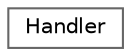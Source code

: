 digraph "Graphical Class Hierarchy"
{
 // LATEX_PDF_SIZE
  bgcolor="transparent";
  edge [fontname=Helvetica,fontsize=10,labelfontname=Helvetica,labelfontsize=10];
  node [fontname=Helvetica,fontsize=10,shape=box,height=0.2,width=0.4];
  rankdir="LR";
  Node0 [id="Node000000",label="Handler",height=0.2,width=0.4,color="grey40", fillcolor="white", style="filled",URL="$classrapidjson_1_1_handler.html",tooltip="Concept for receiving events from GenericReader upon parsing. The functions return true if no error o..."];
}
